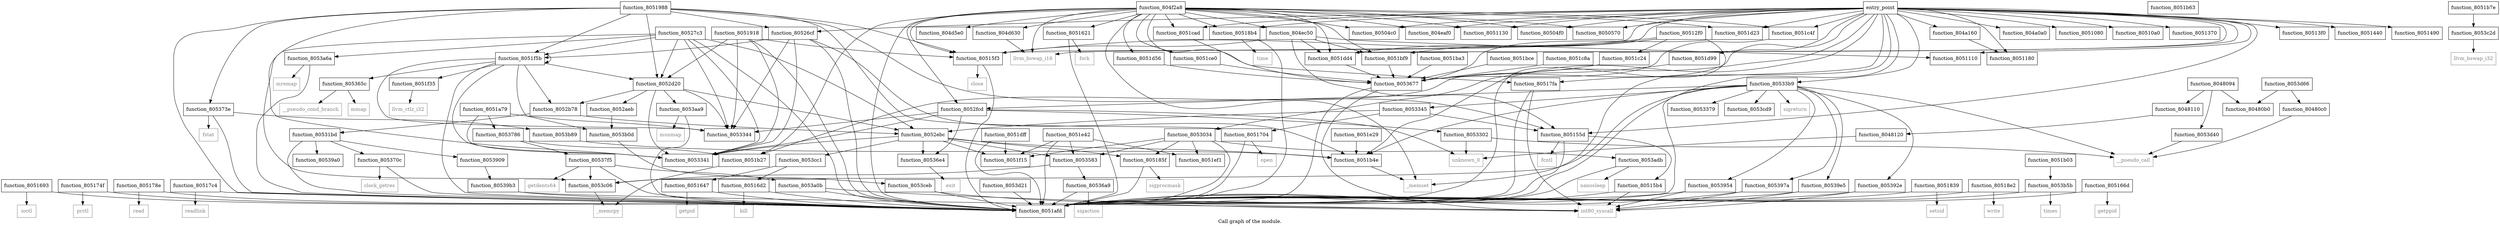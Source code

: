 digraph "Call graph of the module." {
  label="Call graph of the module.";
  node [shape=record];

  Node_function_805166d [label="{function_805166d}"];
  Node_function_8051693 [label="{function_8051693}"];
  Node_function_8053379 [label="{function_8053379}"];
  Node_function_8051b4e [label="{function_8051b4e}"];
  Node_function_8051ef1 [label="{function_8051ef1}"];
  Node_function_8051b63 [label="{function_8051b63}"];
  Node_function_8051f15 [label="{function_8051f15}"];
  Node_function_8051b7e [label="{function_8051b7e}"];
  Node_function_8051f35 [label="{function_8051f35}"];
  Node_function_8051ba3 [label="{function_8051ba3}"];
  Node_function_8051f5b [label="{function_8051f5b}"];
  Node_function_8053344 [label="{function_8053344}"];
  Node_function_8051bce [label="{function_8051bce}"];
  Node_function_80526cf [label="{function_80526cf}"];
  Node_function_80527c3 [label="{function_80527c3}"];
  Node_function_8051bf9 [label="{function_8051bf9}"];
  Node_function_8052aeb [label="{function_8052aeb}"];
  Node_function_8051c24 [label="{function_8051c24}"];
  Node_function_8052b78 [label="{function_8052b78}"];
  Node_function_8052d20 [label="{function_8052d20}"];
  Node_function_8051c4f [label="{function_8051c4f}"];
  Node_function_8051b03 [label="{function_8051b03}"];
  Node_function_80516d2 [label="{function_80516d2}"];
  Node_function_8051704 [label="{function_8051704}"];
  Node_function_805174f [label="{function_805174f}"];
  Node_function_8051dd4 [label="{function_8051dd4}"];
  Node_function_805178e [label="{function_805178e}"];
  Node_function_8053345 [label="{function_8053345}"];
  Node_function_80517c4 [label="{function_80517c4}"];
  Node_function_80517fa [label="{function_80517fa}"];
  Node_function_8051839 [label="{function_8051839}"];
  Node_function_805185f [label="{function_805185f}"];
  Node_function_80518b4 [label="{function_80518b4}"];
  Node_function_80518e2 [label="{function_80518e2}"];
  Node_function_8051918 [label="{function_8051918}"];
  Node_function_8051c8a [label="{function_8051c8a}"];
  Node_function_8052ebc [label="{function_8052ebc}"];
  Node_function_8051dff [label="{function_8051dff}"];
  Node_function_8051cad [label="{function_8051cad}"];
  Node_function_8053341 [label="{function_8053341}"];
  Node_function_8051e29 [label="{function_8051e29}"];
  Node_function_8051988 [label="{function_8051988}"];
  Node_function_8051a79 [label="{function_8051a79}"];
  Node_function_8051ce0 [label="{function_8051ce0}"];
  Node_function_8051b27 [label="{function_8051b27}"];
  Node_function_8052fcd [label="{function_8052fcd}"];
  Node_function_8051d23 [label="{function_8051d23}"];
  Node_function_8053034 [label="{function_8053034}"];
  Node_function_8051d56 [label="{function_8051d56}"];
  Node_function_8051e42 [label="{function_8051e42}"];
  Node_function_8051afd [label="{function_8051afd}"];
  Node_function_80531bd [label="{function_80531bd}"];
  Node_function_8051d99 [label="{function_8051d99}"];
  Node_getpid [color="gray50", fontcolor="gray50", label="{getpid}"];
  Node_function_80533b9 [label="{function_80533b9}"];
  Node_function_8053583 [label="{function_8053583}"];
  Node_function_805365c [label="{function_805365c}"];
  Node_function_8053677 [label="{function_8053677}"];
  Node_function_80536a9 [label="{function_80536a9}"];
  Node_function_80536e4 [label="{function_80536e4}"];
  Node_function_805370c [label="{function_805370c}"];
  Node_function_805373e [label="{function_805373e}"];
  Node_function_8053786 [label="{function_8053786}"];
  Node_function_80537f5 [label="{function_80537f5}"];
  Node_function_8053909 [label="{function_8053909}"];
  Node_function_805392e [label="{function_805392e}"];
  Node_function_8053954 [label="{function_8053954}"];
  Node_function_805397a [label="{function_805397a}"];
  Node_function_80539a0 [label="{function_80539a0}"];
  Node_function_80539b3 [label="{function_80539b3}"];
  Node_function_80539e5 [label="{function_80539e5}"];
  Node_function_8053a0b [label="{function_8053a0b}"];
  Node_function_8053a6a [label="{function_8053a6a}"];
  Node_function_8053aa9 [label="{function_8053aa9}"];
  Node_function_8053adb [label="{function_8053adb}"];
  Node_function_8053b0d [label="{function_8053b0d}"];
  Node_function_8053b5b [label="{function_8053b5b}"];
  Node_function_8053b89 [label="{function_8053b89}"];
  Node_function_8053c06 [label="{function_8053c06}"];
  Node_function_8053c2d [label="{function_8053c2d}"];
  Node_function_8053cc1 [label="{function_8053cc1}"];
  Node_function_8053cd9 [label="{function_8053cd9}"];
  Node_function_8053ceb [label="{function_8053ceb}"];
  Node_function_8053d21 [label="{function_8053d21}"];
  Node_function_8053d40 [label="{function_8053d40}"];
  Node_function_8053d66 [label="{function_8053d66}"];
  Node_llvm_ctlz_i32 [color="gray50", fontcolor="gray50", label="{llvm_ctlz_i32}"];
  Node_llvm_bswap_i32 [color="gray50", fontcolor="gray50", label="{llvm_bswap_i32}"];
  Node__memset [color="gray50", fontcolor="gray50", label="{_memset}"];
  Node__memcpy [color="gray50", fontcolor="gray50", label="{_memcpy}"];
  Node_llvm_bswap_i16 [color="gray50", fontcolor="gray50", label="{llvm_bswap_i16}"];
  Node_unknown_0 [color="gray50", fontcolor="gray50", label="{unknown_0}"];
  Node_fcntl [color="gray50", fontcolor="gray50", label="{fcntl}"];
  Node_int80_syscall [color="gray50", fontcolor="gray50", label="{int80_syscall}"];
  Node_close [color="gray50", fontcolor="gray50", label="{close}"];
  Node_fork [color="gray50", fontcolor="gray50", label="{fork}"];
  Node_getppid [color="gray50", fontcolor="gray50", label="{getppid}"];
  Node_ioctl [color="gray50", fontcolor="gray50", label="{ioctl}"];
  Node_kill [color="gray50", fontcolor="gray50", label="{kill}"];
  Node_open [color="gray50", fontcolor="gray50", label="{open}"];
  Node_prctl [color="gray50", fontcolor="gray50", label="{prctl}"];
  Node_read [color="gray50", fontcolor="gray50", label="{read}"];
  Node_readlink [color="gray50", fontcolor="gray50", label="{readlink}"];
  Node_setsid [color="gray50", fontcolor="gray50", label="{setsid}"];
  Node_sigprocmask [color="gray50", fontcolor="gray50", label="{sigprocmask}"];
  Node_time [color="gray50", fontcolor="gray50", label="{time}"];
  Node_write [color="gray50", fontcolor="gray50", label="{write}"];
  Node_sigreturn [color="gray50", fontcolor="gray50", label="{sigreturn}"];
  Node_mmap [color="gray50", fontcolor="gray50", label="{mmap}"];
  Node_sigaction [color="gray50", fontcolor="gray50", label="{sigaction}"];
  Node_exit [color="gray50", fontcolor="gray50", label="{exit}"];
  Node_clock_getres [color="gray50", fontcolor="gray50", label="{clock_getres}"];
  Node_fstat [color="gray50", fontcolor="gray50", label="{fstat}"];
  Node_getdents64 [color="gray50", fontcolor="gray50", label="{getdents64}"];
  Node_mremap [color="gray50", fontcolor="gray50", label="{mremap}"];
  Node_munmap [color="gray50", fontcolor="gray50", label="{munmap}"];
  Node_nanosleep [color="gray50", fontcolor="gray50", label="{nanosleep}"];
  Node_times [color="gray50", fontcolor="gray50", label="{times}"];
  Node___pseudo_call [color="gray50", fontcolor="gray50", label="{__pseudo_call}"];
  Node___pseudo_cond_branch [color="gray50", fontcolor="gray50", label="{__pseudo_cond_branch}"];
  Node_function_8048094 [label="{function_8048094}"];
  Node_function_80480b0 [label="{function_80480b0}"];
  Node_function_80480c0 [label="{function_80480c0}"];
  Node_function_8048110 [label="{function_8048110}"];
  Node_function_8048120 [label="{function_8048120}"];
  Node_entry_point [label="{entry_point}"];
  Node_function_804a0a0 [label="{function_804a0a0}"];
  Node_function_804a160 [label="{function_804a160}"];
  Node_function_804d5e0 [label="{function_804d5e0}"];
  Node_function_804d630 [label="{function_804d630}"];
  Node_function_804eaf0 [label="{function_804eaf0}"];
  Node_function_804ec50 [label="{function_804ec50}"];
  Node_function_804f2a8 [label="{function_804f2a8}"];
  Node_function_80504c0 [label="{function_80504c0}"];
  Node_function_80504f0 [label="{function_80504f0}"];
  Node_function_8053302 [label="{function_8053302}"];
  Node_function_8050570 [label="{function_8050570}"];
  Node_function_8051080 [label="{function_8051080}"];
  Node_function_80510a0 [label="{function_80510a0}"];
  Node_function_8051110 [label="{function_8051110}"];
  Node_function_8051130 [label="{function_8051130}"];
  Node_function_8051180 [label="{function_8051180}"];
  Node_function_80512f0 [label="{function_80512f0}"];
  Node_function_8051370 [label="{function_8051370}"];
  Node_function_80513f0 [label="{function_80513f0}"];
  Node_function_8051440 [label="{function_8051440}"];
  Node_function_8051490 [label="{function_8051490}"];
  Node_function_805155d [label="{function_805155d}"];
  Node_function_80515b4 [label="{function_80515b4}"];
  Node_function_80515f3 [label="{function_80515f3}"];
  Node_function_8051621 [label="{function_8051621}"];
  Node_function_8051647 [label="{function_8051647}"];
  Node_function_805166d -> Node_function_8051afd;
  Node_function_805166d -> Node_getppid;
  Node_function_8051693 -> Node_function_8051afd;
  Node_function_8051693 -> Node_ioctl;
  Node_function_8051b4e -> Node__memset;
  Node_function_8051b7e -> Node_function_8053c2d;
  Node_function_8051f35 -> Node_llvm_ctlz_i32;
  Node_function_8051ba3 -> Node_function_8053677;
  Node_function_8051f5b -> Node_function_8051f35;
  Node_function_8051f5b -> Node_function_8051f5b;
  Node_function_8051f5b -> Node_function_8053344;
  Node_function_8051f5b -> Node_function_8052b78;
  Node_function_8051f5b -> Node_function_8052d20;
  Node_function_8051f5b -> Node_function_8053341;
  Node_function_8051f5b -> Node_function_8051afd;
  Node_function_8051f5b -> Node_function_805365c;
  Node_function_8051f5b -> Node_function_8053b0d;
  Node_function_8051bce -> Node_function_8053677;
  Node_function_80526cf -> Node_function_8051b4e;
  Node_function_80526cf -> Node_function_8051f5b;
  Node_function_80526cf -> Node_function_8053344;
  Node_function_80526cf -> Node_function_8053341;
  Node_function_80526cf -> Node_function_8051afd;
  Node_function_80527c3 -> Node_function_8051f5b;
  Node_function_80527c3 -> Node_function_8053344;
  Node_function_80527c3 -> Node_function_8052d20;
  Node_function_80527c3 -> Node_function_8052ebc;
  Node_function_80527c3 -> Node_function_8053341;
  Node_function_80527c3 -> Node_function_8051afd;
  Node_function_80527c3 -> Node_function_8053a6a;
  Node_function_80527c3 -> Node_function_8053c06;
  Node_function_8051bf9 -> Node_function_8053677;
  Node_function_8052aeb -> Node_function_8053b0d;
  Node_function_8051c24 -> Node_function_8053677;
  Node_function_8052b78 -> Node_function_8052ebc;
  Node_function_8052b78 -> Node_function_80531bd;
  Node_function_8052d20 -> Node_function_8053344;
  Node_function_8052d20 -> Node_function_8052aeb;
  Node_function_8052d20 -> Node_function_8052b78;
  Node_function_8052d20 -> Node_function_8052ebc;
  Node_function_8052d20 -> Node_function_8053341;
  Node_function_8052d20 -> Node_function_8053aa9;
  Node_function_8051c4f -> Node_function_8053677;
  Node_function_8051b03 -> Node_function_8053b5b;
  Node_function_80516d2 -> Node_function_8051afd;
  Node_function_80516d2 -> Node_kill;
  Node_function_8051704 -> Node_function_8051afd;
  Node_function_8051704 -> Node_open;
  Node_function_805174f -> Node_function_8051afd;
  Node_function_805174f -> Node_prctl;
  Node_function_8051dd4 -> Node_function_8053677;
  Node_function_805178e -> Node_function_8051afd;
  Node_function_805178e -> Node_read;
  Node_function_8053345 -> Node_function_8051704;
  Node_function_8053345 -> Node_function_8052ebc;
  Node_function_8053345 -> Node_function_805155d;
  Node_function_80517c4 -> Node_function_8051afd;
  Node_function_80517c4 -> Node_readlink;
  Node_function_80517fa -> Node_function_8051afd;
  Node_function_80517fa -> Node_int80_syscall;
  Node_function_8051839 -> Node_function_8051afd;
  Node_function_8051839 -> Node_setsid;
  Node_function_805185f -> Node_function_8051afd;
  Node_function_805185f -> Node_sigprocmask;
  Node_function_80518b4 -> Node_function_8051afd;
  Node_function_80518b4 -> Node_time;
  Node_function_80518e2 -> Node_function_8051afd;
  Node_function_80518e2 -> Node_write;
  Node_function_8051918 -> Node_function_8053344;
  Node_function_8051918 -> Node_function_8052d20;
  Node_function_8051918 -> Node_function_8053341;
  Node_function_8051918 -> Node_function_8051afd;
  Node_function_8051918 -> Node_function_80515f3;
  Node_function_8051c8a -> Node_function_8053677;
  Node_function_8052ebc -> Node_function_8051b4e;
  Node_function_8052ebc -> Node_function_8051f15;
  Node_function_8052ebc -> Node_function_805185f;
  Node_function_8052ebc -> Node_function_8053341;
  Node_function_8052ebc -> Node_function_8053583;
  Node_function_8052ebc -> Node_function_80536e4;
  Node_function_8052ebc -> Node_function_8053cc1;
  Node_function_8051dff -> Node_function_8051f15;
  Node_function_8051dff -> Node_function_8051afd;
  Node_function_8051cad -> Node_function_8053677;
  Node_function_8051e29 -> Node_function_8051b4e;
  Node_function_8051988 -> Node_function_8051f5b;
  Node_function_8051988 -> Node_function_80526cf;
  Node_function_8051988 -> Node_function_8052d20;
  Node_function_8051988 -> Node_function_8051704;
  Node_function_8051988 -> Node_function_8053341;
  Node_function_8051988 -> Node_function_8051afd;
  Node_function_8051988 -> Node_function_805373e;
  Node_function_8051988 -> Node_function_805155d;
  Node_function_8051988 -> Node_function_80515f3;
  Node_function_8051a79 -> Node_function_8053344;
  Node_function_8051a79 -> Node_function_8053341;
  Node_function_8051a79 -> Node_function_8053786;
  Node_function_8051ce0 -> Node_function_8053677;
  Node_function_8051b27 -> Node__memcpy;
  Node_function_8052fcd -> Node_function_8053344;
  Node_function_8052fcd -> Node_function_8053341;
  Node_function_8052fcd -> Node_function_80536e4;
  Node_function_8052fcd -> Node_unknown_0;
  Node_function_8052fcd -> Node_function_8053302;
  Node_function_8051d23 -> Node_function_8053677;
  Node_function_8053034 -> Node_function_8051ef1;
  Node_function_8053034 -> Node_function_8051f15;
  Node_function_8053034 -> Node_function_805185f;
  Node_function_8053034 -> Node_function_8051afd;
  Node_function_8053034 -> Node_function_8053583;
  Node_function_8053034 -> Node_function_8053adb;
  Node_function_8051d56 -> Node_function_8053677;
  Node_function_8051e42 -> Node_function_8051ef1;
  Node_function_8051e42 -> Node_function_8051f15;
  Node_function_8051e42 -> Node_function_8051afd;
  Node_function_8051e42 -> Node_function_8053583;
  Node_function_80531bd -> Node_function_8051afd;
  Node_function_80531bd -> Node_function_805370c;
  Node_function_80531bd -> Node_function_8053909;
  Node_function_80531bd -> Node_function_80539a0;
  Node_function_8051d99 -> Node_function_8053677;
  Node_function_80533b9 -> Node_function_8053379;
  Node_function_80533b9 -> Node_function_8051b4e;
  Node_function_80533b9 -> Node_function_8053345;
  Node_function_80533b9 -> Node_function_8052fcd;
  Node_function_80533b9 -> Node_function_8051afd;
  Node_function_80533b9 -> Node_function_805392e;
  Node_function_80533b9 -> Node_function_8053954;
  Node_function_80533b9 -> Node_function_805397a;
  Node_function_80533b9 -> Node_function_80539e5;
  Node_function_80533b9 -> Node_function_8053c06;
  Node_function_80533b9 -> Node_function_8053cd9;
  Node_function_80533b9 -> Node_sigreturn;
  Node_function_80533b9 -> Node___pseudo_call;
  Node_function_8053583 -> Node_function_80536a9;
  Node_function_8053583 -> Node_function_8053c06;
  Node_function_805365c -> Node_mmap;
  Node_function_805365c -> Node___pseudo_cond_branch;
  Node_function_8053677 -> Node_function_8051afd;
  Node_function_8053677 -> Node_int80_syscall;
  Node_function_80536a9 -> Node_function_8051afd;
  Node_function_80536a9 -> Node_sigaction;
  Node_function_80536e4 -> Node_exit;
  Node_function_805370c -> Node_function_8051afd;
  Node_function_805370c -> Node_clock_getres;
  Node_function_805373e -> Node_function_8051afd;
  Node_function_805373e -> Node_function_8053b89;
  Node_function_805373e -> Node_fstat;
  Node_function_8053786 -> Node_function_8051b27;
  Node_function_8053786 -> Node_function_80537f5;
  Node_function_80537f5 -> Node_function_8051afd;
  Node_function_80537f5 -> Node_function_8053a0b;
  Node_function_80537f5 -> Node_function_8053c06;
  Node_function_80537f5 -> Node_getdents64;
  Node_function_8053909 -> Node_function_80539b3;
  Node_function_805392e -> Node_function_8051afd;
  Node_function_805392e -> Node_int80_syscall;
  Node_function_8053954 -> Node_function_8051afd;
  Node_function_8053954 -> Node_int80_syscall;
  Node_function_805397a -> Node_function_8051afd;
  Node_function_805397a -> Node_int80_syscall;
  Node_function_80539b3 -> Node_function_8051afd;
  Node_function_80539b3 -> Node_int80_syscall;
  Node_function_80539e5 -> Node_function_8051afd;
  Node_function_80539e5 -> Node_int80_syscall;
  Node_function_8053a0b -> Node_function_8051afd;
  Node_function_8053a0b -> Node_int80_syscall;
  Node_function_8053a6a -> Node_function_8051afd;
  Node_function_8053a6a -> Node_mremap;
  Node_function_8053aa9 -> Node_function_8051afd;
  Node_function_8053aa9 -> Node_munmap;
  Node_function_8053adb -> Node_function_8051afd;
  Node_function_8053adb -> Node_nanosleep;
  Node_function_8053b0d -> Node_function_8053ceb;
  Node_function_8053b5b -> Node_function_8051afd;
  Node_function_8053b5b -> Node_times;
  Node_function_8053b89 -> Node_function_8051b4e;
  Node_function_8053c06 -> Node__memcpy;
  Node_function_8053c2d -> Node_llvm_bswap_i32;
  Node_function_8053cc1 -> Node_function_80516d2;
  Node_function_8053cc1 -> Node_function_8051647;
  Node_function_8053ceb -> Node_function_8051afd;
  Node_function_8053ceb -> Node_int80_syscall;
  Node_function_8053d21 -> Node_function_8051afd;
  Node_function_8053d40 -> Node___pseudo_call;
  Node_function_8053d66 -> Node_function_80480b0;
  Node_function_8053d66 -> Node_function_80480c0;
  Node_function_8048094 -> Node_function_8053d40;
  Node_function_8048094 -> Node_function_80480b0;
  Node_function_8048094 -> Node_function_8048110;
  Node_function_80480c0 -> Node___pseudo_call;
  Node_function_8048110 -> Node_function_8048120;
  Node_function_8048120 -> Node_unknown_0;
  Node_entry_point -> Node_function_8051b4e;
  Node_entry_point -> Node_function_80526cf;
  Node_entry_point -> Node_function_8051bf9;
  Node_entry_point -> Node_function_8051c4f;
  Node_entry_point -> Node_function_8051dd4;
  Node_entry_point -> Node_function_80517fa;
  Node_entry_point -> Node_function_80518b4;
  Node_entry_point -> Node_function_8051cad;
  Node_entry_point -> Node_function_8051b27;
  Node_entry_point -> Node_function_8051d23;
  Node_entry_point -> Node_function_8053034;
  Node_entry_point -> Node_function_8051afd;
  Node_entry_point -> Node_function_8051d99;
  Node_entry_point -> Node_function_80533b9;
  Node_entry_point -> Node__memset;
  Node_entry_point -> Node_llvm_bswap_i16;
  Node_entry_point -> Node_function_804a0a0;
  Node_entry_point -> Node_function_804a160;
  Node_entry_point -> Node_function_804eaf0;
  Node_entry_point -> Node_function_80504c0;
  Node_entry_point -> Node_function_80504f0;
  Node_entry_point -> Node_function_8050570;
  Node_entry_point -> Node_function_8051080;
  Node_entry_point -> Node_function_80510a0;
  Node_entry_point -> Node_function_8051110;
  Node_entry_point -> Node_function_8051130;
  Node_entry_point -> Node_function_8051180;
  Node_entry_point -> Node_function_8051370;
  Node_entry_point -> Node_function_80513f0;
  Node_entry_point -> Node_function_8051440;
  Node_entry_point -> Node_function_8051490;
  Node_entry_point -> Node_function_805155d;
  Node_entry_point -> Node_function_80515f3;
  Node_function_804a160 -> Node_function_8051180;
  Node_function_804d630 -> Node_llvm_bswap_i16;
  Node_function_804ec50 -> Node_function_8051bf9;
  Node_function_804ec50 -> Node_function_8051dd4;
  Node_function_804ec50 -> Node_function_8051110;
  Node_function_804ec50 -> Node_function_805155d;
  Node_function_804ec50 -> Node_function_80515f3;
  Node_function_804f2a8 -> Node_function_8051bf9;
  Node_function_804f2a8 -> Node_function_8051c4f;
  Node_function_804f2a8 -> Node_function_8051dd4;
  Node_function_804f2a8 -> Node_function_80517fa;
  Node_function_804f2a8 -> Node_function_80518b4;
  Node_function_804f2a8 -> Node_function_8051cad;
  Node_function_804f2a8 -> Node_function_8051ce0;
  Node_function_804f2a8 -> Node_function_8051b27;
  Node_function_804f2a8 -> Node_function_8052fcd;
  Node_function_804f2a8 -> Node_function_8051d23;
  Node_function_804f2a8 -> Node_function_8051d56;
  Node_function_804f2a8 -> Node_function_8051afd;
  Node_function_804f2a8 -> Node__memset;
  Node_function_804f2a8 -> Node_llvm_bswap_i16;
  Node_function_804f2a8 -> Node_function_804d5e0;
  Node_function_804f2a8 -> Node_function_804d630;
  Node_function_804f2a8 -> Node_function_804eaf0;
  Node_function_804f2a8 -> Node_function_804ec50;
  Node_function_804f2a8 -> Node_function_80504c0;
  Node_function_804f2a8 -> Node_function_80504f0;
  Node_function_804f2a8 -> Node_function_8050570;
  Node_function_804f2a8 -> Node_function_8051130;
  Node_function_804f2a8 -> Node_function_80515f3;
  Node_function_804f2a8 -> Node_function_8051621;
  Node_function_8053302 -> Node_unknown_0;
  Node_function_8053302 -> Node___pseudo_call;
  Node_function_80512f0 -> Node_function_8051bf9;
  Node_function_80512f0 -> Node_function_8051c24;
  Node_function_80512f0 -> Node_function_8051dd4;
  Node_function_80512f0 -> Node_function_8051afd;
  Node_function_80512f0 -> Node_function_80515f3;
  Node_function_805155d -> Node_function_8051afd;
  Node_function_805155d -> Node_fcntl;
  Node_function_805155d -> Node_function_80515b4;
  Node_function_80515b4 -> Node_function_8051afd;
  Node_function_80515b4 -> Node_int80_syscall;
  Node_function_80515f3 -> Node_function_8051afd;
  Node_function_80515f3 -> Node_close;
  Node_function_8051621 -> Node_function_8051afd;
  Node_function_8051621 -> Node_fork;
  Node_function_8051647 -> Node_function_8051afd;
  Node_function_8051647 -> Node_getpid;
}

